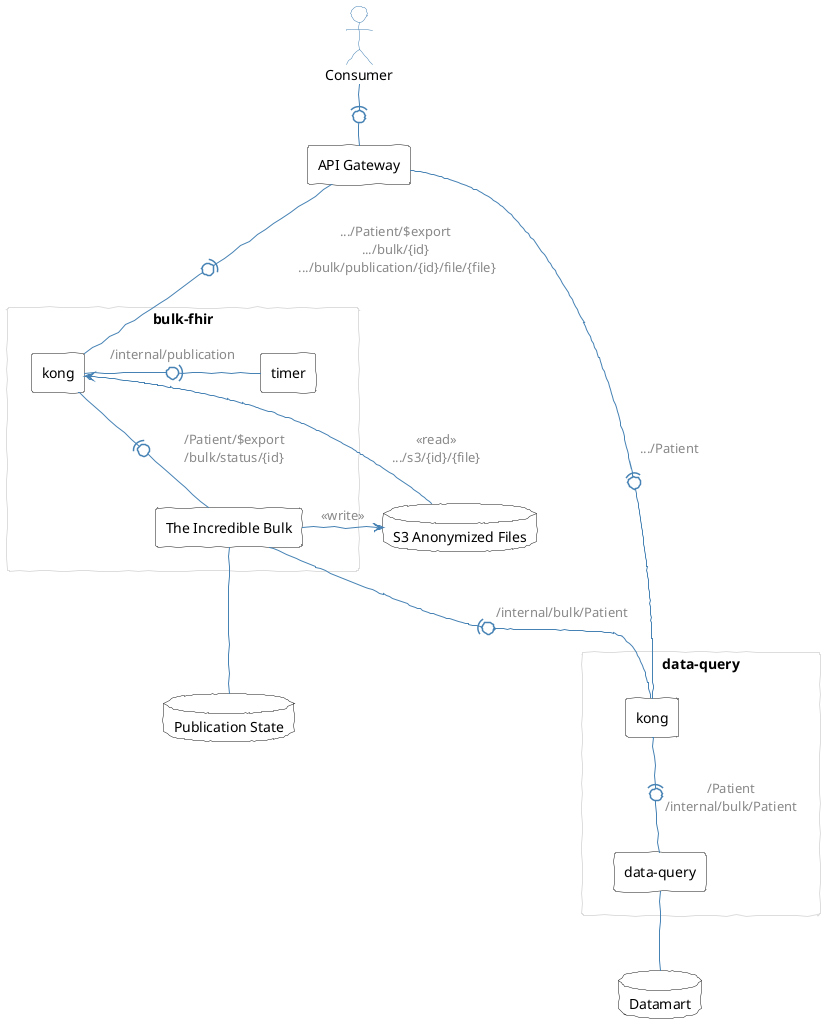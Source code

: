 @startuml
skinparam handwritten true
'skinparam monochrome true
skinparam {
  shadowing false
  ArrowFontColor #888
  ArrowColor steelblue
  ActorBorderColor steelblue
  ActorBackgroundColor white
  RectangleBackgroundColor white
  DatabaseBackgroundColor white
  RectangleBorderColor<<namespace>> #ddd
}
hide <<namespace>> stereotype
allow_mixing


actor "Consumer" as public
rectangle "API Gateway" as alb


rectangle data-query as dqns <<namespace>> {
  rectangle "kong" as dqk
  rectangle "data-query" as dq
}
database "Datamart" as datamart



rectangle bulk-fhir as tibns <<namespace>> {
  rectangle "kong" as tibk
  rectangle "The Incredible Bulk" as tib
  rectangle "timer" as timer
}
database "S3 Anonymized Files" as tibs
database "Publication State" as tibdb


public -(0- alb
alb -(0- dqk : .../Patient
dqk -(0- dq : "/Patient\n/internal/bulk/Patient"
dq -- datamart

alb -(0- tibk : ".../Patient/$export\n.../bulk/{id}\n .../bulk/publication/{id}/file/{file}"
tibk -(0- tib : "  /Patient/$export\n  /bulk/status/{id}"
tib -(0- dqk : /internal/bulk/Patient
tib -left-> tibs : <<write>>
tibk <-- tibs : <<read>>\n.../s3/{id}/{file}
tib -- tibdb
timer -left(0- tibk : /internal/publication
dqns -[hidden]left-- tibns

@enduml
